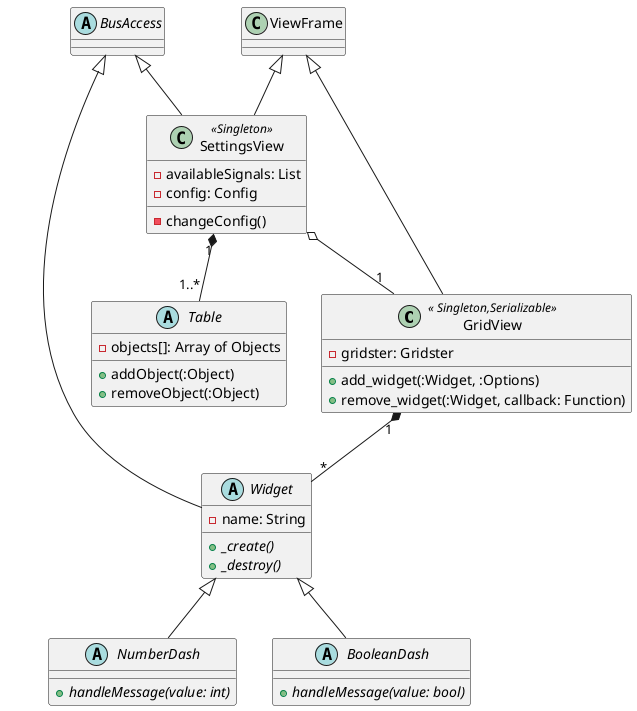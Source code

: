 @startuml




GridView "1"*--"*" Widget

abstract class BusAccess

abstract class Widget extends BusAccess{
    -name: String
    +{abstract}_create()
    +{abstract}_destroy()
}

abstract class NumberDash extends Widget{
    +{abstract} handleMessage(value: int)
}

abstract class BooleanDash extends Widget{
    +{abstract} handleMessage(value: bool)
}

class GridView <<  Singleton,Serializable >> extends ViewFrame{
    +add_widget(:Widget, :Options)
    +remove_widget(:Widget, callback: Function)
	-gridster: Gridster
}

'-------------------------------------'

SettingsView "1"*--"1..*" Table
SettingsView o--"1" GridView

class SettingsView <<Singleton>> extends BusAccess, ViewFrame{
	-availableSignals: List
	-config: Config
	-changeConfig()
}

abstract class Table {
    -objects[]: Array of Objects
    +addObject(:Object)
    +removeObject(:Object)
}



@enduml
